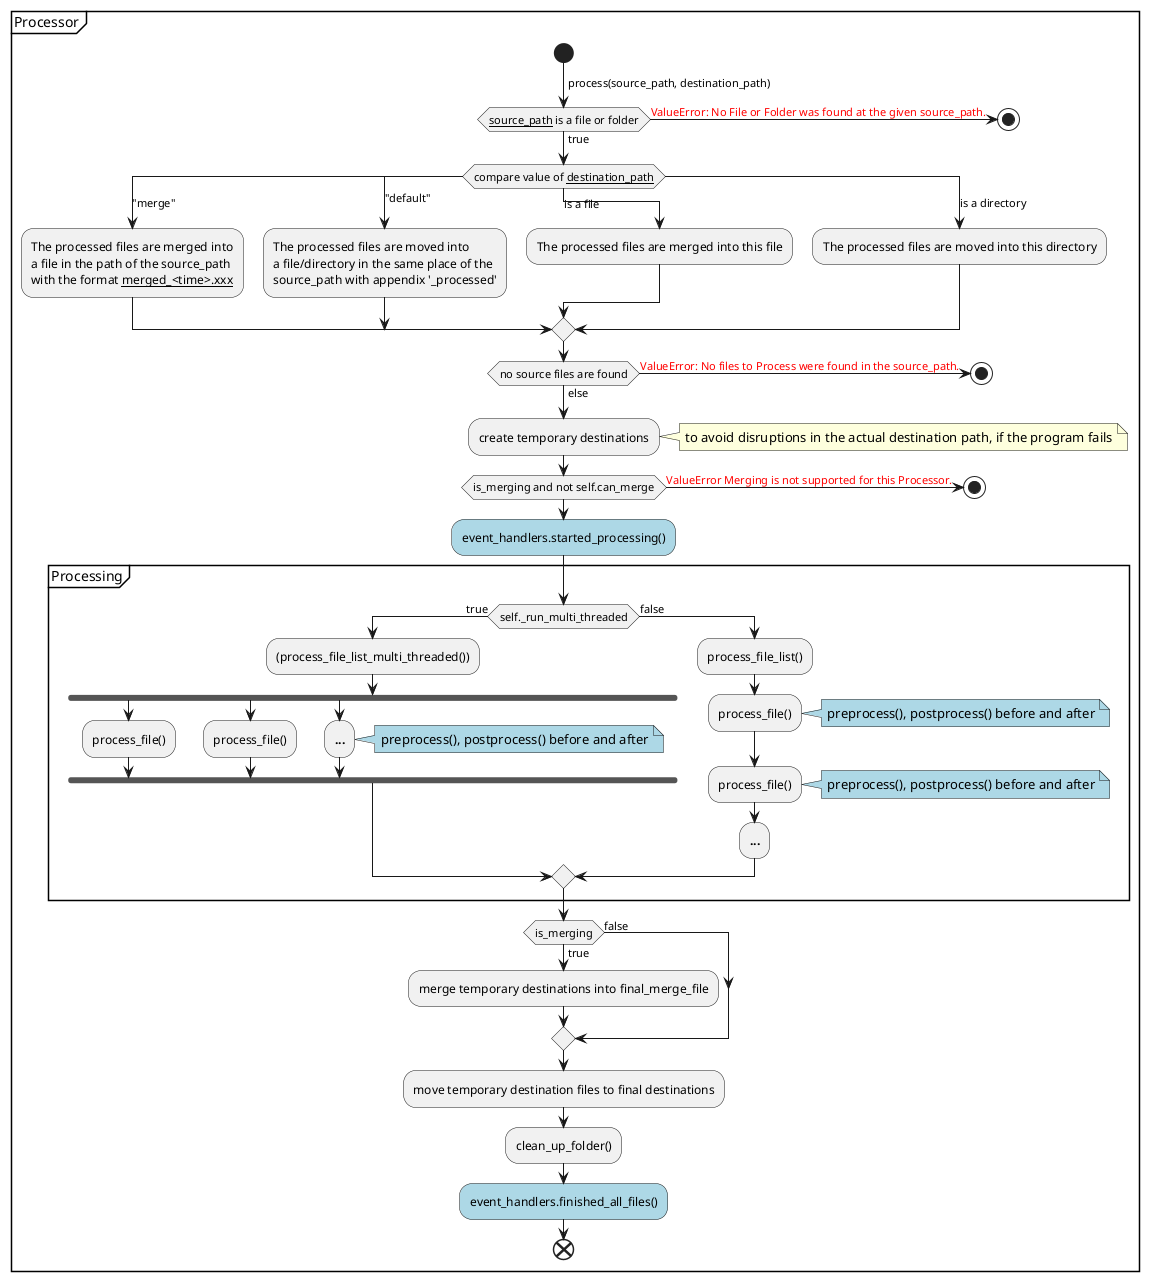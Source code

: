 @startuml


partition Processor {
    start
    -> process(source_path, destination_path);
    if (__source_path__ is a file or folder) then (true)
    else (false)
        -><color:#red>ValueError: No File or Folder was found at the given source_path.;
        stop
    endif
    switch (compare value of __destination_path__)
    case ("merge")
        :The processed files are merged into
        a file in the path of the source_path
        with the format __merged_<time>.xxx__;
    case ("default")
        :The processed files are moved into
        a file/directory in the same place of the
        source_path with appendix '_processed';
    case (is a file)
        :The processed files are merged into this file;
    case (is a directory)
        :The processed files are moved into this directory;
    endswitch
    if (no source files are found) then (true)
        -> <color:#red>ValueError: No files to Process were found in the source_path.;
        stop
    else (else)
    endif
    :create temporary destinations;
    note right: to avoid disruptions in the actual destination path, if the program fails
    if (is_merging and not self.can_merge) then (true)
        -> <color:#red>ValueError Merging is not supported for this Processor.;
        stop
    else
    endif
    #lightblue:event_handlers.started_processing();
    partition Processing {
        if (self._run_multi_threaded) then (true)
            :(process_file_list_multi_threaded());
            fork
                :process_file();
            fork again
                    :process_file();
            fork again
                :<b>...;
                note right#lightblue: preprocess(), postprocess() before and after
            end fork
        else (false)
            :process_file_list();
            :process_file();
            note right#lightblue: preprocess(), postprocess() before and after
            :process_file();
            note right#lightblue: preprocess(), postprocess() before and after
            :<b>...;
        endif
    }
    if (is_merging) then (true)
        :merge temporary destinations into final_merge_file;
    else (false)
    endif
    :move temporary destination files to final destinations;
    :clean_up_folder();
    #lightblue:event_handlers.finished_all_files();

    end
}
@enduml